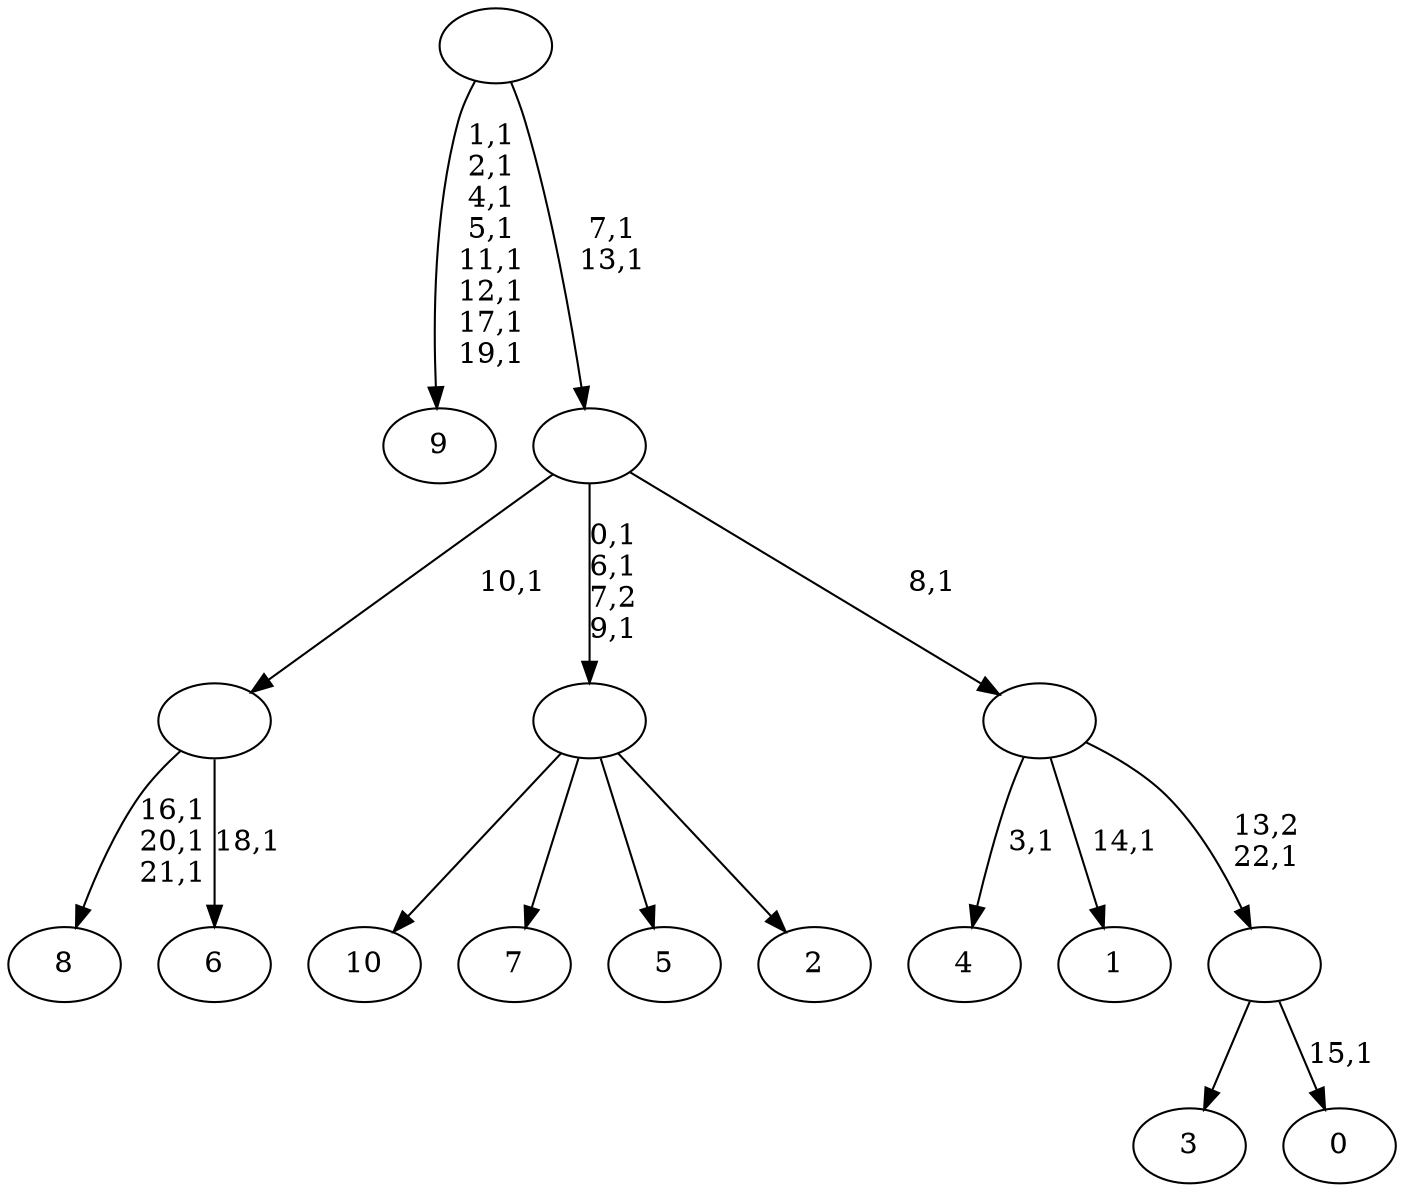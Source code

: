 digraph T {
	34 [label="10"]
	33 [label="9"]
	24 [label="8"]
	20 [label="7"]
	19 [label="6"]
	17 [label=""]
	16 [label="5"]
	15 [label="4"]
	13 [label="3"]
	12 [label="2"]
	11 [label=""]
	8 [label="1"]
	6 [label="0"]
	4 [label=""]
	3 [label=""]
	2 [label=""]
	0 [label=""]
	17 -> 19 [label="18,1"]
	17 -> 24 [label="16,1\n20,1\n21,1"]
	11 -> 34 [label=""]
	11 -> 20 [label=""]
	11 -> 16 [label=""]
	11 -> 12 [label=""]
	4 -> 6 [label="15,1"]
	4 -> 13 [label=""]
	3 -> 8 [label="14,1"]
	3 -> 15 [label="3,1"]
	3 -> 4 [label="13,2\n22,1"]
	2 -> 11 [label="0,1\n6,1\n7,2\n9,1"]
	2 -> 17 [label="10,1"]
	2 -> 3 [label="8,1"]
	0 -> 2 [label="7,1\n13,1"]
	0 -> 33 [label="1,1\n2,1\n4,1\n5,1\n11,1\n12,1\n17,1\n19,1"]
}

